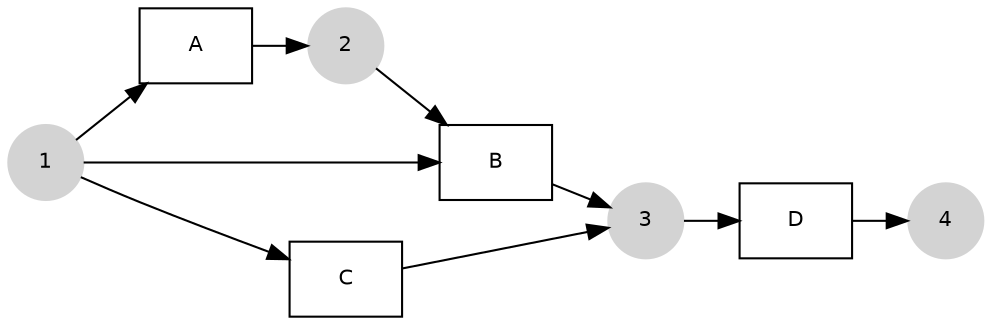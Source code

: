 digraph petri_net {
	fontsize=10 nodesep=0.35 rankdir=LR ranksep="0.25 equally"
	node [fontname=Helvetica fontsize=10 penwidth=1 shape=box]
	D
	A
	B
	C
	node [color=lightgrey fontname=Helvetica fontsize=10 penwidth=1 shape=circle style=filled]
	1
	2
	3
	4
	1 -> A
	A -> 2
	2 -> B
	B -> 3
	1 -> C
	C -> 3
	1 -> B
	3 -> D
	D -> 4
}
